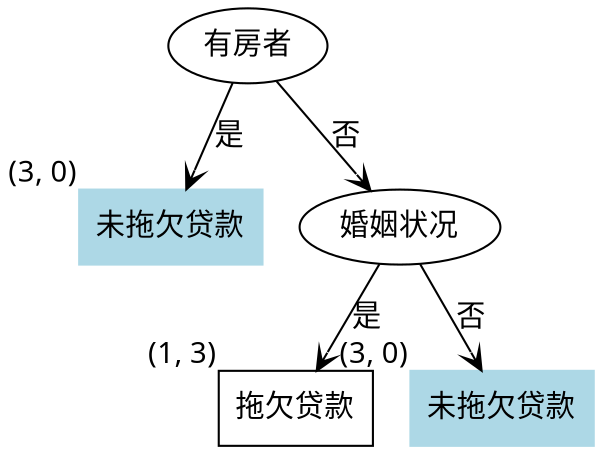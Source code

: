 digraph step2 {
	node [fontname=STKAITI shape=rect]
	edge [arrowhead=vee]
	A [label="有房者" shape=oval]
	B [label="未拖欠贷款" color=lightblue style=filled xlabel="(3, 0)"]
	C [label="婚姻状况" shape=oval]
	D [label="拖欠贷款" xlabel="(1, 3)"]
	E [label="未拖欠贷款" color=lightblue style=filled xlabel="(3, 0)"]
	A -> B [label="是"]
	A -> C [label="否"]
	C -> D [label="是"]
	C -> E [label="否"]
}
